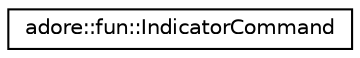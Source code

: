 digraph "Graphical Class Hierarchy"
{
 // LATEX_PDF_SIZE
  edge [fontname="Helvetica",fontsize="10",labelfontname="Helvetica",labelfontsize="10"];
  node [fontname="Helvetica",fontsize="10",shape=record];
  rankdir="LR";
  Node0 [label="adore::fun::IndicatorCommand",height=0.2,width=0.4,color="black", fillcolor="white", style="filled",URL="$structadore_1_1fun_1_1IndicatorCommand.html",tooltip=" "];
}
